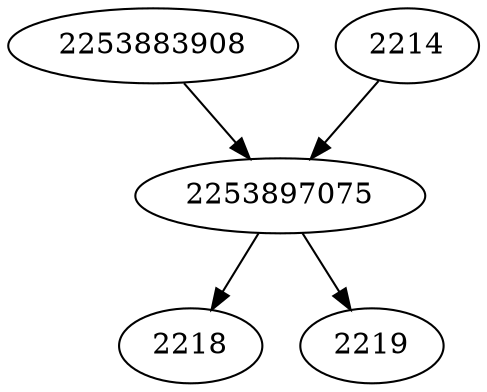 strict digraph  {
2253883908;
2214;
2218;
2219;
2253897075;
2253883908 -> 2253897075;
2214 -> 2253897075;
2253897075 -> 2218;
2253897075 -> 2219;
}
